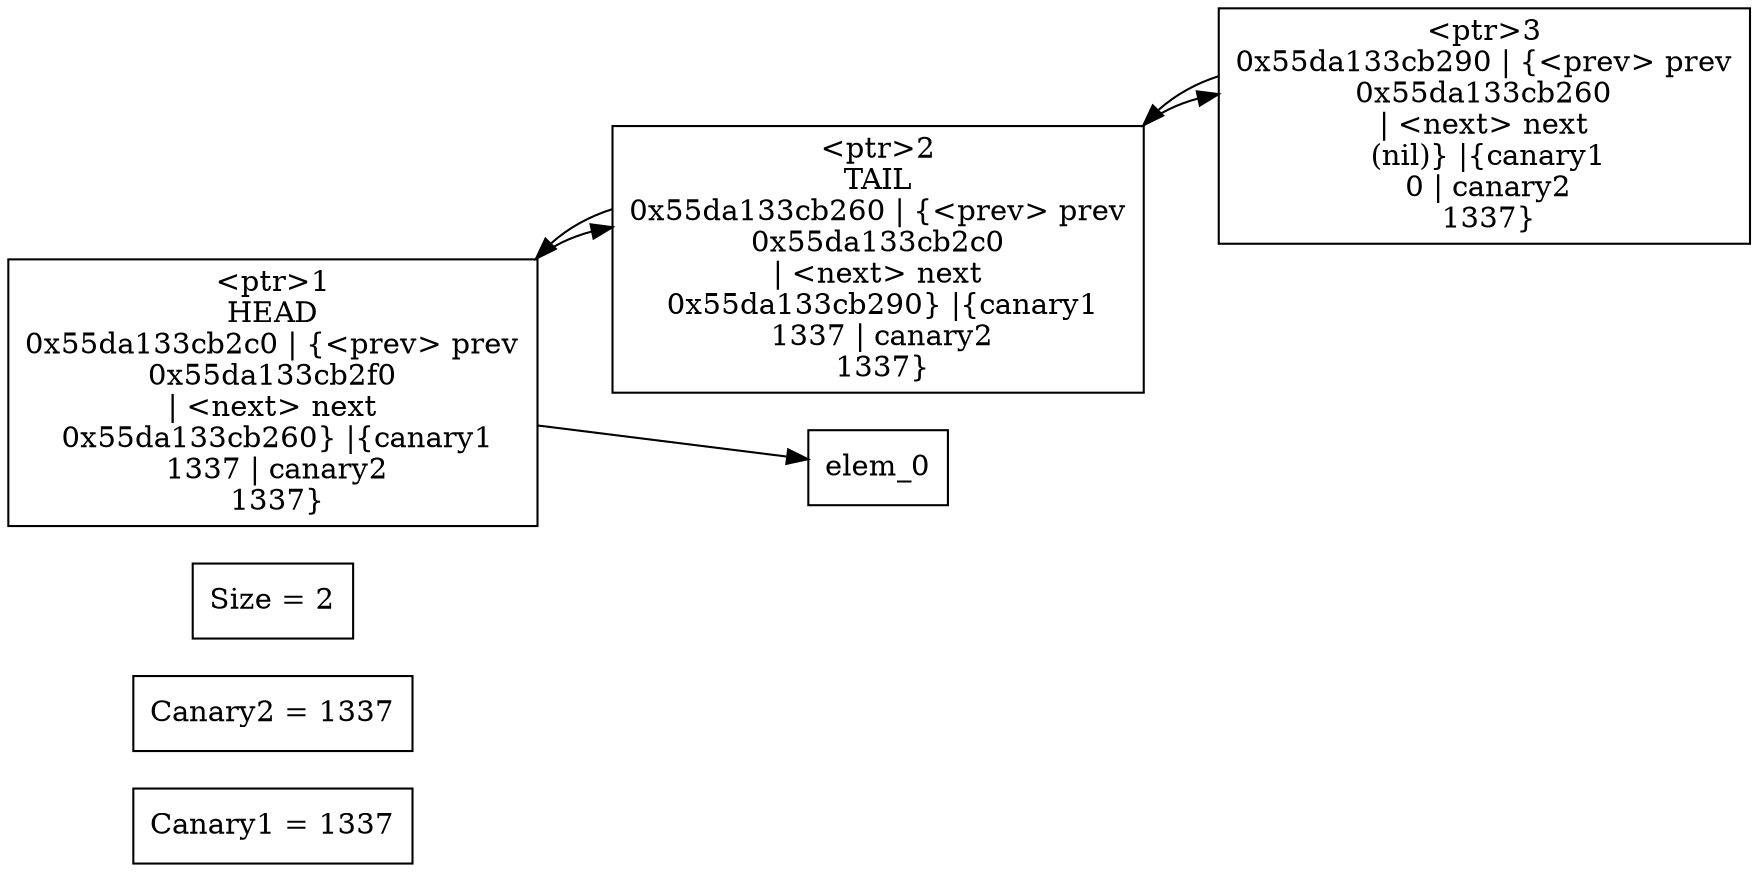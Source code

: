 digraph G{
rankdir = LR;
	node[shape = "box", color="black", fontsize=14];
	edge[color="black"];
	canary1 [label = "Canary1 = 1337"]
	canary2 [label = "Canary2 = 1337"]
    size [label ="Size = 2"]
	elem_1 [shape = box , label = "<ptr>1
HEAD
0x55da133cb2c0 | {<prev> prev
0x55da133cb2f0
| <next> next
 0x55da133cb260} |{canary1
 1337 | canary2
 1337}"]	elem_2 [shape = box , label = "<ptr>2
TAIL
0x55da133cb260 | {<prev> prev
0x55da133cb2c0
| <next> next
 0x55da133cb290} |{canary1
 1337 | canary2
 1337}"]	elem_3 [shape = box , label = "<ptr>3
0x55da133cb290 | {<prev> prev
0x55da133cb260
| <next> next
 (nil)} |{canary1
 0 | canary2
 1337}"]
	elem_1:<prev> -> elem_0:<ptr>
	elem_1:<next> -> elem_2:<ptr>
	elem_2:<prev> -> elem_1:<ptr>
	elem_2:<next> -> elem_3:<ptr>
	elem_3:<prev> -> elem_2:<ptr>
}
